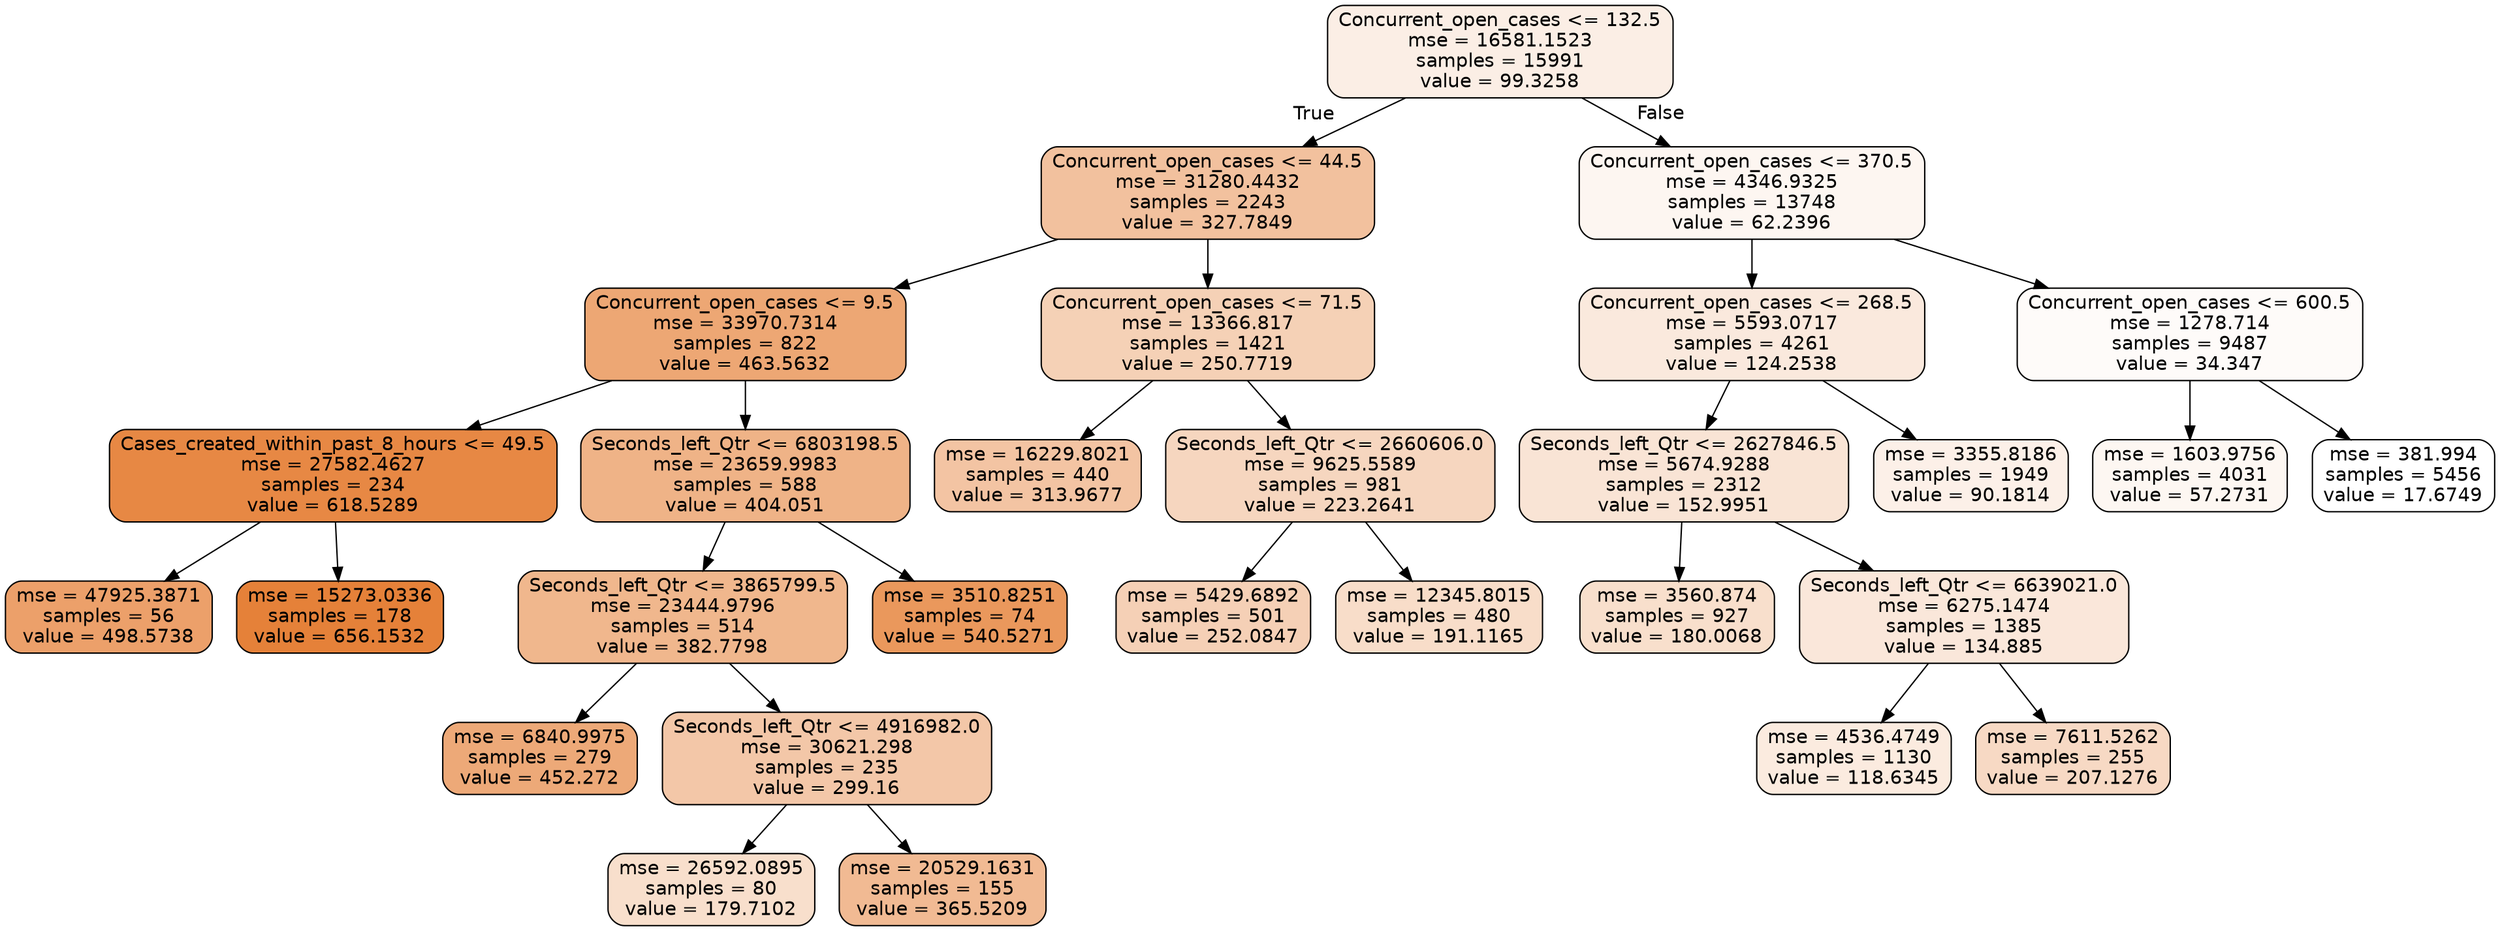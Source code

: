 digraph Tree {
node [shape=box, style="filled, rounded", color="black", fontname=helvetica] ;
edge [fontname=helvetica] ;
0 [label="Concurrent_open_cases <= 132.5\nmse = 16581.1523\nsamples = 15991\nvalue = 99.3258", fillcolor="#e5813921"] ;
1 [label="Concurrent_open_cases <= 44.5\nmse = 31280.4432\nsamples = 2243\nvalue = 327.7849", fillcolor="#e581397c"] ;
0 -> 1 [labeldistance=2.5, labelangle=45, headlabel="True"] ;
5 [label="Concurrent_open_cases <= 9.5\nmse = 33970.7314\nsamples = 822\nvalue = 463.5632", fillcolor="#e58139b2"] ;
1 -> 5 ;
7 [label="Cases_created_within_past_8_hours <= 49.5\nmse = 27582.4627\nsamples = 234\nvalue = 618.5289", fillcolor="#e58139f0"] ;
5 -> 7 ;
25 [label="mse = 47925.3871\nsamples = 56\nvalue = 498.5738", fillcolor="#e58139c0"] ;
7 -> 25 ;
26 [label="mse = 15273.0336\nsamples = 178\nvalue = 656.1532", fillcolor="#e58139ff"] ;
7 -> 26 ;
8 [label="Seconds_left_Qtr <= 6803198.5\nmse = 23659.9983\nsamples = 588\nvalue = 404.051", fillcolor="#e581399a"] ;
5 -> 8 ;
15 [label="Seconds_left_Qtr <= 3865799.5\nmse = 23444.9796\nsamples = 514\nvalue = 382.7798", fillcolor="#e5813992"] ;
8 -> 15 ;
17 [label="mse = 6840.9975\nsamples = 279\nvalue = 452.272", fillcolor="#e58139ae"] ;
15 -> 17 ;
18 [label="Seconds_left_Qtr <= 4916982.0\nmse = 30621.298\nsamples = 235\nvalue = 299.16", fillcolor="#e5813970"] ;
15 -> 18 ;
19 [label="mse = 26592.0895\nsamples = 80\nvalue = 179.7102", fillcolor="#e5813941"] ;
18 -> 19 ;
20 [label="mse = 20529.1631\nsamples = 155\nvalue = 365.5209", fillcolor="#e581398b"] ;
18 -> 20 ;
16 [label="mse = 3510.8251\nsamples = 74\nvalue = 540.5271", fillcolor="#e58139d1"] ;
8 -> 16 ;
6 [label="Concurrent_open_cases <= 71.5\nmse = 13366.817\nsamples = 1421\nvalue = 250.7719", fillcolor="#e581395d"] ;
1 -> 6 ;
13 [label="mse = 16229.8021\nsamples = 440\nvalue = 313.9677", fillcolor="#e5813976"] ;
6 -> 13 ;
14 [label="Seconds_left_Qtr <= 2660606.0\nmse = 9625.5589\nsamples = 981\nvalue = 223.2641", fillcolor="#e5813952"] ;
6 -> 14 ;
27 [label="mse = 5429.6892\nsamples = 501\nvalue = 252.0847", fillcolor="#e581395e"] ;
14 -> 27 ;
28 [label="mse = 12345.8015\nsamples = 480\nvalue = 191.1165", fillcolor="#e5813945"] ;
14 -> 28 ;
2 [label="Concurrent_open_cases <= 370.5\nmse = 4346.9325\nsamples = 13748\nvalue = 62.2396", fillcolor="#e5813912"] ;
0 -> 2 [labeldistance=2.5, labelangle=-45, headlabel="False"] ;
3 [label="Concurrent_open_cases <= 268.5\nmse = 5593.0717\nsamples = 4261\nvalue = 124.2538", fillcolor="#e581392b"] ;
2 -> 3 ;
9 [label="Seconds_left_Qtr <= 2627846.5\nmse = 5674.9288\nsamples = 2312\nvalue = 152.9951", fillcolor="#e5813936"] ;
3 -> 9 ;
21 [label="mse = 3560.874\nsamples = 927\nvalue = 180.0068", fillcolor="#e5813941"] ;
9 -> 21 ;
22 [label="Seconds_left_Qtr <= 6639021.0\nmse = 6275.1474\nsamples = 1385\nvalue = 134.885", fillcolor="#e581392f"] ;
9 -> 22 ;
23 [label="mse = 4536.4749\nsamples = 1130\nvalue = 118.6345", fillcolor="#e5813928"] ;
22 -> 23 ;
24 [label="mse = 7611.5262\nsamples = 255\nvalue = 207.1276", fillcolor="#e581394c"] ;
22 -> 24 ;
10 [label="mse = 3355.8186\nsamples = 1949\nvalue = 90.1814", fillcolor="#e581391d"] ;
3 -> 10 ;
4 [label="Concurrent_open_cases <= 600.5\nmse = 1278.714\nsamples = 9487\nvalue = 34.347", fillcolor="#e5813907"] ;
2 -> 4 ;
11 [label="mse = 1603.9756\nsamples = 4031\nvalue = 57.2731", fillcolor="#e5813910"] ;
4 -> 11 ;
12 [label="mse = 381.994\nsamples = 5456\nvalue = 17.6749", fillcolor="#e5813900"] ;
4 -> 12 ;
}